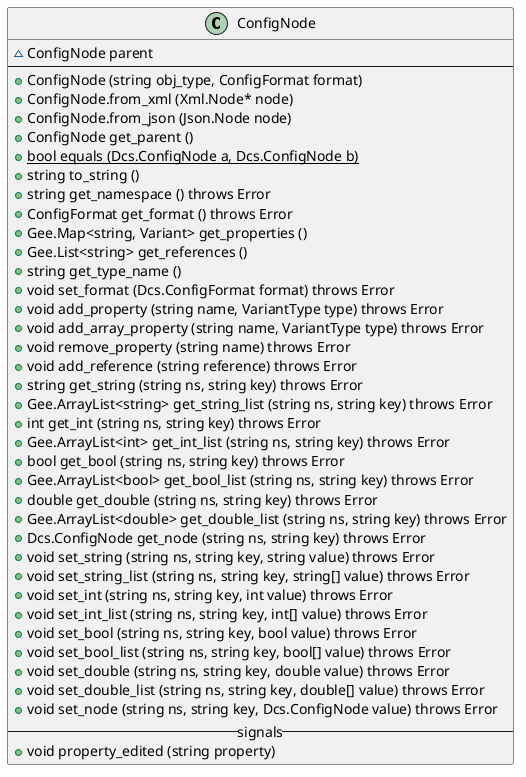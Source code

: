 /'
 ' UML include file for Dcs.ConfigNode class.
 '/

@startuml
class ConfigNode {
    ~ConfigNode parent
    ----
    +ConfigNode (string obj_type, ConfigFormat format)
    +ConfigNode.from_xml (Xml.Node* node)
    +ConfigNode.from_json (Json.Node node)
    +ConfigNode get_parent ()
    +{static} bool equals (Dcs.ConfigNode a, Dcs.ConfigNode b)
    +string to_string ()
    +string get_namespace () throws Error
    +ConfigFormat get_format () throws Error
    +Gee.Map<string, Variant> get_properties ()
    +Gee.List<string> get_references ()
    +string get_type_name ()
    +void set_format (Dcs.ConfigFormat format) throws Error
    +void add_property (string name, VariantType type) throws Error
    +void add_array_property (string name, VariantType type) throws Error
    +void remove_property (string name) throws Error
    +void add_reference (string reference) throws Error
    +string get_string (string ns, string key) throws Error
    +Gee.ArrayList<string> get_string_list (string ns, string key) throws Error
    +int get_int (string ns, string key) throws Error
    +Gee.ArrayList<int> get_int_list (string ns, string key) throws Error
    +bool get_bool (string ns, string key) throws Error
    +Gee.ArrayList<bool> get_bool_list (string ns, string key) throws Error
    +double get_double (string ns, string key) throws Error
    +Gee.ArrayList<double> get_double_list (string ns, string key) throws Error
    +Dcs.ConfigNode get_node (string ns, string key) throws Error
    +void set_string (string ns, string key, string value) throws Error
    +void set_string_list (string ns, string key, string[] value) throws Error
    +void set_int (string ns, string key, int value) throws Error
    +void set_int_list (string ns, string key, int[] value) throws Error
    +void set_bool (string ns, string key, bool value) throws Error
    +void set_bool_list (string ns, string key, bool[] value) throws Error
    +void set_double (string ns, string key, double value) throws Error
    +void set_double_list (string ns, string key, double[] value) throws Error
    +void set_node (string ns, string key, Dcs.ConfigNode value) throws Error
    -- signals --
    +void property_edited (string property)
}
@enduml

